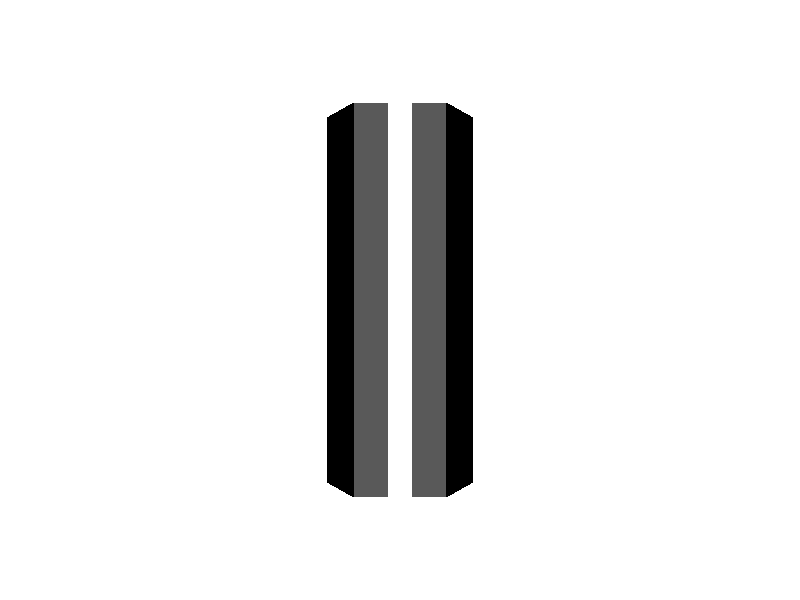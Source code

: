 #include "colors.inc"

camera
{
	angle 10
	location <0, 0, -50>
	look_at <0,0,0>
}

background
{
	colour Clear
}

light_source
{
	<-20,20,-20> colour Grey
}                                     

#declare plasticfader =
       
 union{
 difference
        {
              difference
              {
                box
                {
                        <-2,0,-1.1><2,3.8,1.1>
                         pigment { Gray10 }
                        	finish
                        	{
                        		ambient .75
                        		phong .9    
                                        brilliance 25  
                                        reflection .06
                        	}  
                }
                 
                 box 
                {
                        <-2.1,-1,-1.6><2.1,3.9,-.6>
                        rotate x*5
                       translate z*-.2
                }     
                box 
                {
                        <-2.1,-1,1.6><2.1,3.9,.6>
                        rotate x*-5
                        translate z*.2
                }
                
                union
                 {
                        box
                        {
                               <-2.5,-.01,-.12><-1.9,4,.12>   
                              
                        }  
                        
                        box
                        {
                               <-2.5,3.79,-.12><2.5,4,.12>   
                               
                        }
                        
                        box
                        {
                               <2.5,-.01,-.12><1.9,4,.12>   
                              
                        }     
                        pigment { White }
        		finish { reflection .8 }
                        
                }
                
                        
        }      
        }      
       /* difference
{    
        box
        {
                <-5,0,13><5,-.5,-13>
                       
        }     
      
        box
        {
                <-.2,1,7><.2,-1,-7>
        }
        
           pigment { White }    
}       */
        }
 
object 
{
        plasticfader		
        
	//Rotation
	rotate y*90

        // Top View
         rotate -x*90// scale 1.4 //translate y*2.36
        
        // Bottom View
        // rotate x*90 scale .72 translate y*2.36
	
        // Side View
	// scale .68 translate y*-.8     
	        
	// Angle View 
	// rotate -x*45 scale .58 translate y*.63
}
